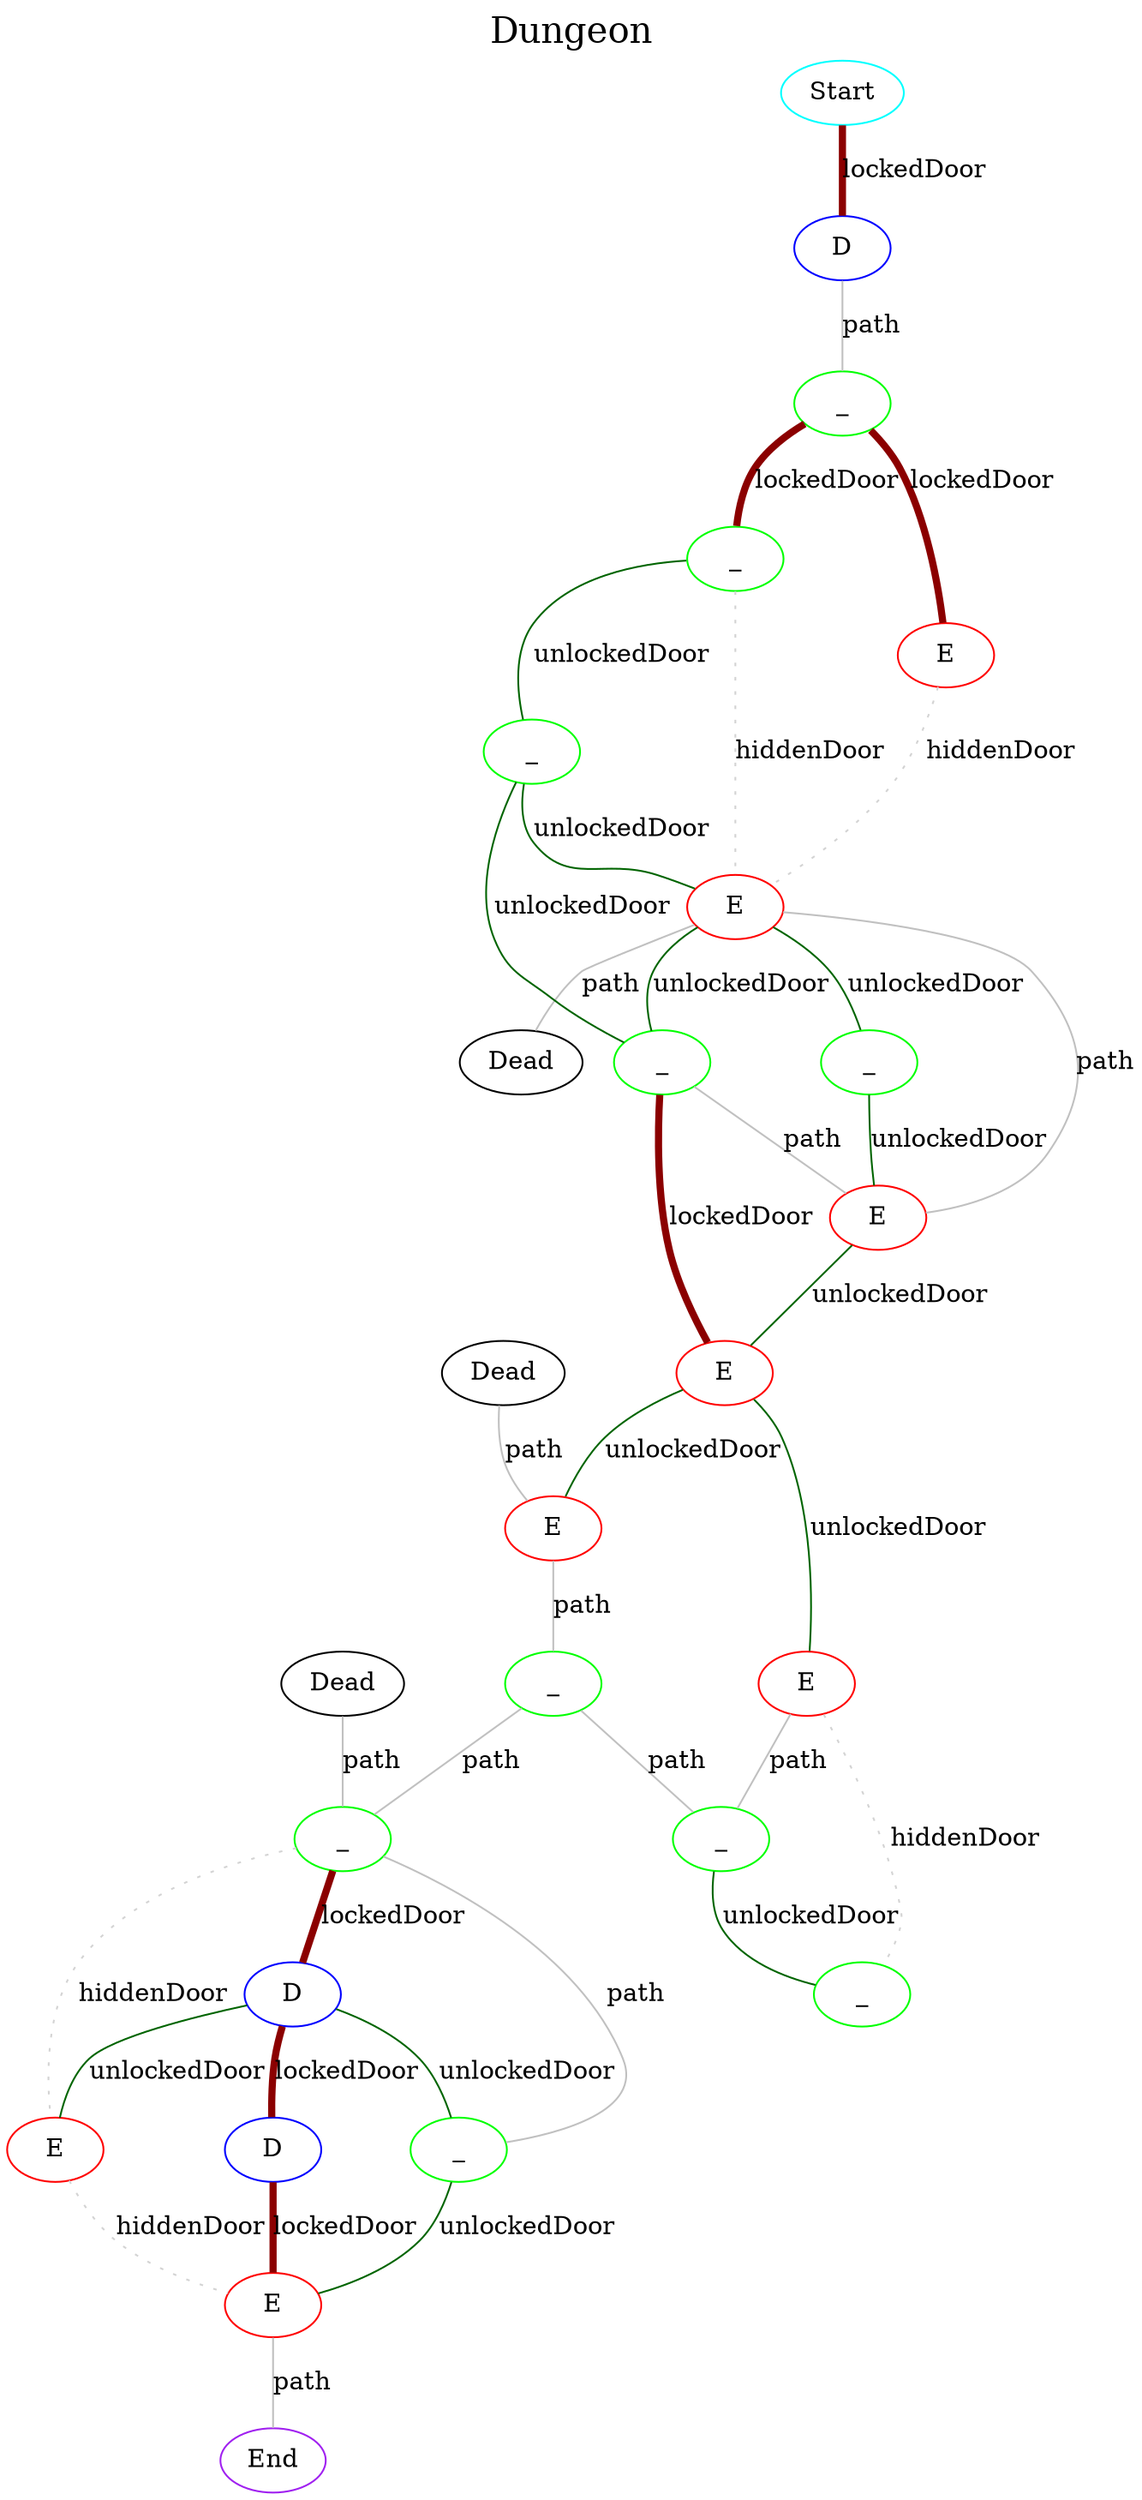 graph G {
  label="Dungeon";
  labelloc="t";
  fontsize="20";
  5 [label="_", color="green"];
  10 [label="E", color="red"];
  14 [label="Dead", color="black"];
  17 [label="_", color="green"];
  20 [label="D", color="blue"];
  23 [label="D", color="blue"];
  1 [label="D", color="blue"];
  8 [label="_", color="green"];
  11 [label="Dead", color="black"];
  18 [label="_", color="green"];
  2 [label="_", color="green"];
  4 [label="E", color="red"];
  7 [label="E", color="red"];
  9 [label="_", color="green"];
  21 [label="_", color="green"];
  22 [label="E", color="red"];
  25 [label="End", color="purple"];
  3 [label="Dead", color="black"];
  6 [label="_", color="green"];
  12 [label="E", color="red"];
  13 [label="E", color="red"];
  15 [label="E", color="red"];
  16 [label="_", color="green"];
  19 [label="_", color="green"];
  24 [label="E", color="red"];
  0 [label="Start", color="cyan"];
  23 -- 24 [label="lockedDoor", color="darkred", style="bold", penwidth="4"];
  1 -- 2 [label="path", color="gray", style="solid", penwidth="1"];
  8 -- 10 [label="unlockedDoor", color="darkgreen", style="solid", penwidth="1"];
  11 -- 19 [label="path", color="gray", style="solid", penwidth="1"];
  2 -- 4 [label="lockedDoor", color="darkred", style="bold", penwidth="4"];
  2 -- 5 [label="lockedDoor", color="darkred", style="bold", penwidth="4"];
  4 -- 7 [label="hiddenDoor", color="lightgray", style="dotted", penwidth="1"];
  7 -- 10 [label="path", color="gray", style="solid", penwidth="1"];
  7 -- 8 [label="unlockedDoor", color="darkgreen", style="solid", penwidth="1"];
  7 -- 9 [label="unlockedDoor", color="darkgreen", style="solid", penwidth="1"];
  7 -- 14 [label="path", color="gray", style="solid", penwidth="1"];
  9 -- 12 [label="lockedDoor", color="darkred", style="bold", penwidth="4"];
  9 -- 10 [label="path", color="gray", style="solid", penwidth="1"];
  21 -- 24 [label="unlockedDoor", color="darkgreen", style="solid", penwidth="1"];
  22 -- 24 [label="hiddenDoor", color="lightgray", style="dotted", penwidth="1"];
  3 -- 13 [label="path", color="gray", style="solid", penwidth="1"];
  6 -- 9 [label="unlockedDoor", color="darkgreen", style="solid", penwidth="1"];
  6 -- 7 [label="unlockedDoor", color="darkgreen", style="solid", penwidth="1"];
  12 -- 15 [label="unlockedDoor", color="darkgreen", style="solid", penwidth="1"];
  12 -- 13 [label="unlockedDoor", color="darkgreen", style="solid", penwidth="1"];
  13 -- 16 [label="path", color="gray", style="solid", penwidth="1"];
  15 -- 18 [label="hiddenDoor", color="lightgray", style="dotted", penwidth="1"];
  15 -- 17 [label="path", color="gray", style="solid", penwidth="1"];
  16 -- 17 [label="path", color="gray", style="solid", penwidth="1"];
  16 -- 19 [label="path", color="gray", style="solid", penwidth="1"];
  19 -- 21 [label="path", color="gray", style="solid", penwidth="1"];
  19 -- 22 [label="hiddenDoor", color="lightgray", style="dotted", penwidth="1"];
  19 -- 20 [label="lockedDoor", color="darkred", style="bold", penwidth="4"];
  24 -- 25 [label="path", color="gray", style="solid", penwidth="1"];
  0 -- 1 [label="lockedDoor", color="darkred", style="bold", penwidth="4"];
  5 -- 6 [label="unlockedDoor", color="darkgreen", style="solid", penwidth="1"];
  5 -- 7 [label="hiddenDoor", color="lightgray", style="dotted", penwidth="1"];
  10 -- 12 [label="unlockedDoor", color="darkgreen", style="solid", penwidth="1"];
  17 -- 18 [label="unlockedDoor", color="darkgreen", style="solid", penwidth="1"];
  20 -- 22 [label="unlockedDoor", color="darkgreen", style="solid", penwidth="1"];
  20 -- 21 [label="unlockedDoor", color="darkgreen", style="solid", penwidth="1"];
  20 -- 23 [label="lockedDoor", color="darkred", style="bold", penwidth="4"];
}
